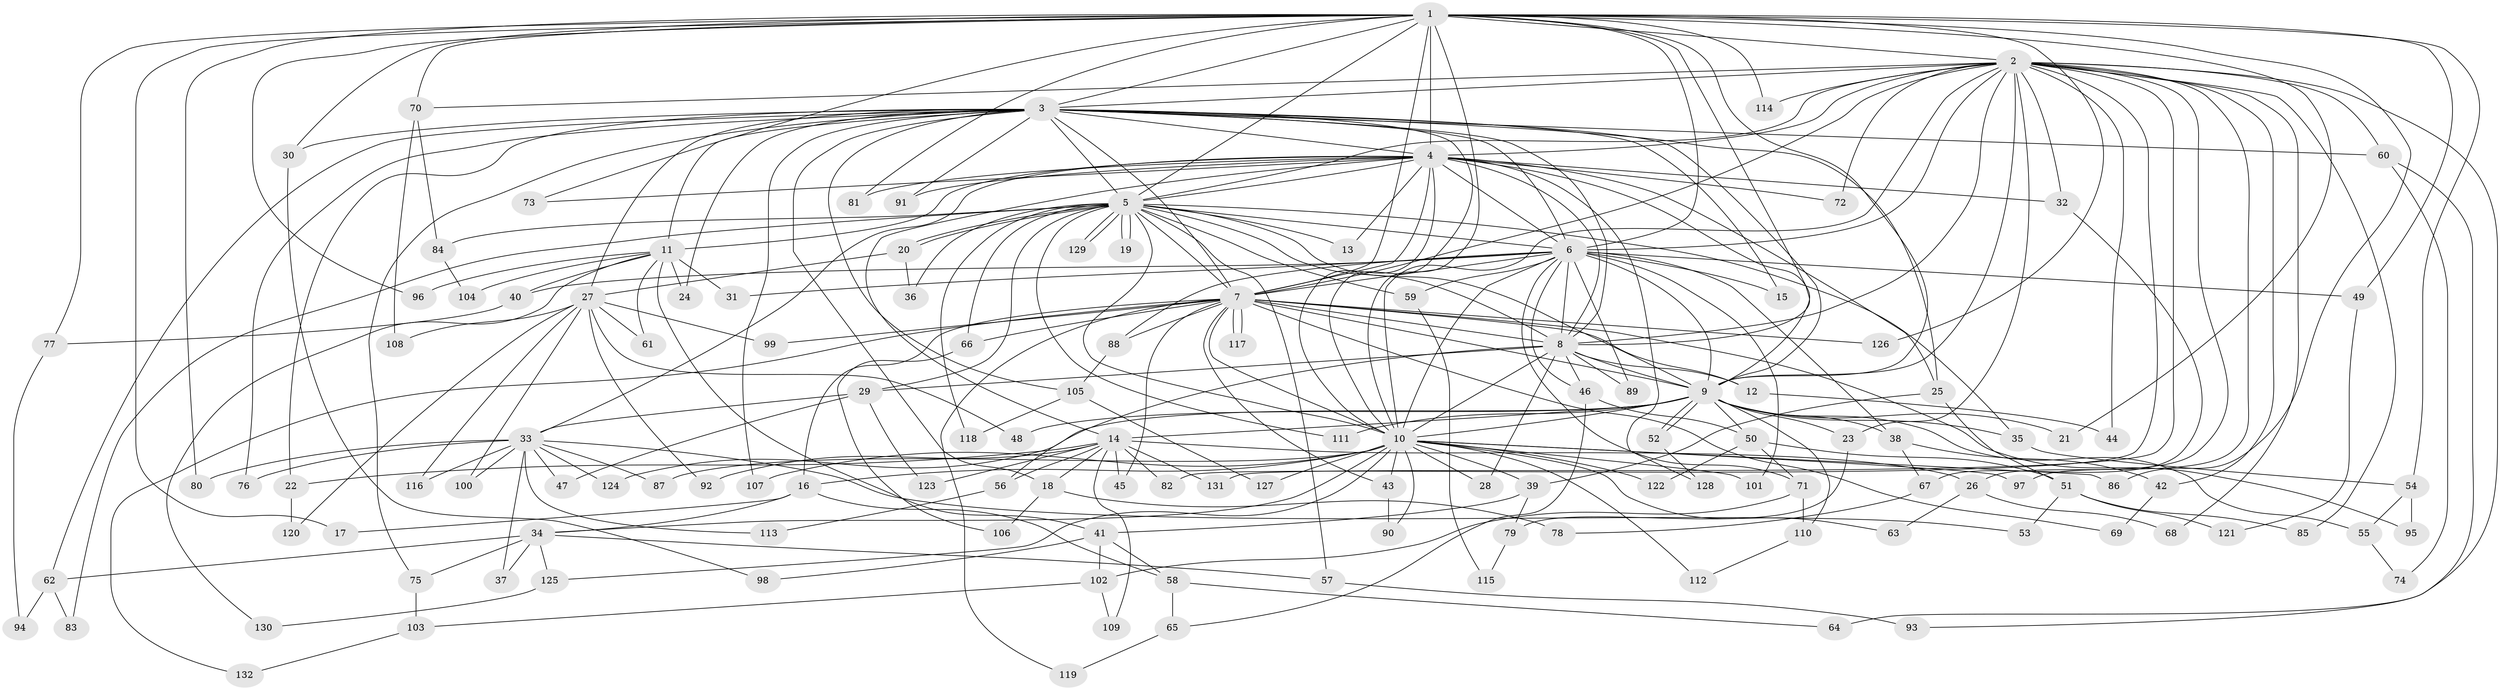 // coarse degree distribution, {23: 0.015151515151515152, 20: 0.015151515151515152, 21: 0.015151515151515152, 2: 0.5757575757575758, 1: 0.13636363636363635, 7: 0.030303030303030304, 4: 0.045454545454545456, 3: 0.07575757575757576, 5: 0.015151515151515152, 19: 0.015151515151515152, 16: 0.015151515151515152, 12: 0.015151515151515152, 18: 0.015151515151515152, 10: 0.015151515151515152}
// Generated by graph-tools (version 1.1) at 2025/47/03/04/25 21:47:46]
// undirected, 132 vertices, 289 edges
graph export_dot {
graph [start="1"]
  node [color=gray90,style=filled];
  1;
  2;
  3;
  4;
  5;
  6;
  7;
  8;
  9;
  10;
  11;
  12;
  13;
  14;
  15;
  16;
  17;
  18;
  19;
  20;
  21;
  22;
  23;
  24;
  25;
  26;
  27;
  28;
  29;
  30;
  31;
  32;
  33;
  34;
  35;
  36;
  37;
  38;
  39;
  40;
  41;
  42;
  43;
  44;
  45;
  46;
  47;
  48;
  49;
  50;
  51;
  52;
  53;
  54;
  55;
  56;
  57;
  58;
  59;
  60;
  61;
  62;
  63;
  64;
  65;
  66;
  67;
  68;
  69;
  70;
  71;
  72;
  73;
  74;
  75;
  76;
  77;
  78;
  79;
  80;
  81;
  82;
  83;
  84;
  85;
  86;
  87;
  88;
  89;
  90;
  91;
  92;
  93;
  94;
  95;
  96;
  97;
  98;
  99;
  100;
  101;
  102;
  103;
  104;
  105;
  106;
  107;
  108;
  109;
  110;
  111;
  112;
  113;
  114;
  115;
  116;
  117;
  118;
  119;
  120;
  121;
  122;
  123;
  124;
  125;
  126;
  127;
  128;
  129;
  130;
  131;
  132;
  1 -- 2;
  1 -- 3;
  1 -- 4;
  1 -- 5;
  1 -- 6;
  1 -- 7;
  1 -- 8;
  1 -- 9;
  1 -- 10;
  1 -- 17;
  1 -- 21;
  1 -- 30;
  1 -- 49;
  1 -- 54;
  1 -- 70;
  1 -- 73;
  1 -- 77;
  1 -- 80;
  1 -- 81;
  1 -- 86;
  1 -- 96;
  1 -- 114;
  1 -- 126;
  2 -- 3;
  2 -- 4;
  2 -- 5;
  2 -- 6;
  2 -- 7;
  2 -- 8;
  2 -- 9;
  2 -- 10;
  2 -- 23;
  2 -- 26;
  2 -- 32;
  2 -- 42;
  2 -- 44;
  2 -- 60;
  2 -- 64;
  2 -- 68;
  2 -- 70;
  2 -- 72;
  2 -- 82;
  2 -- 85;
  2 -- 97;
  2 -- 114;
  2 -- 131;
  3 -- 4;
  3 -- 5;
  3 -- 6;
  3 -- 7;
  3 -- 8;
  3 -- 9;
  3 -- 10;
  3 -- 11;
  3 -- 15;
  3 -- 18;
  3 -- 22;
  3 -- 24;
  3 -- 25;
  3 -- 27;
  3 -- 30;
  3 -- 60;
  3 -- 62;
  3 -- 75;
  3 -- 76;
  3 -- 91;
  3 -- 105;
  3 -- 107;
  4 -- 5;
  4 -- 6;
  4 -- 7;
  4 -- 8;
  4 -- 9;
  4 -- 10;
  4 -- 11;
  4 -- 13;
  4 -- 14;
  4 -- 25;
  4 -- 32;
  4 -- 33;
  4 -- 72;
  4 -- 73;
  4 -- 81;
  4 -- 91;
  4 -- 128;
  5 -- 6;
  5 -- 7;
  5 -- 8;
  5 -- 9;
  5 -- 10;
  5 -- 13;
  5 -- 19;
  5 -- 19;
  5 -- 20;
  5 -- 20;
  5 -- 29;
  5 -- 35;
  5 -- 36;
  5 -- 57;
  5 -- 59;
  5 -- 66;
  5 -- 83;
  5 -- 84;
  5 -- 111;
  5 -- 118;
  5 -- 129;
  5 -- 129;
  6 -- 7;
  6 -- 8;
  6 -- 9;
  6 -- 10;
  6 -- 15;
  6 -- 31;
  6 -- 38;
  6 -- 40;
  6 -- 46;
  6 -- 49;
  6 -- 59;
  6 -- 71;
  6 -- 88;
  6 -- 89;
  6 -- 101;
  7 -- 8;
  7 -- 9;
  7 -- 10;
  7 -- 12;
  7 -- 16;
  7 -- 43;
  7 -- 45;
  7 -- 66;
  7 -- 69;
  7 -- 88;
  7 -- 95;
  7 -- 99;
  7 -- 117;
  7 -- 117;
  7 -- 119;
  7 -- 126;
  7 -- 132;
  8 -- 9;
  8 -- 10;
  8 -- 12;
  8 -- 28;
  8 -- 29;
  8 -- 46;
  8 -- 56;
  8 -- 89;
  9 -- 10;
  9 -- 14;
  9 -- 21;
  9 -- 23;
  9 -- 35;
  9 -- 38;
  9 -- 48;
  9 -- 50;
  9 -- 52;
  9 -- 52;
  9 -- 55;
  9 -- 110;
  9 -- 111;
  9 -- 124;
  10 -- 16;
  10 -- 28;
  10 -- 34;
  10 -- 39;
  10 -- 43;
  10 -- 63;
  10 -- 86;
  10 -- 87;
  10 -- 90;
  10 -- 97;
  10 -- 101;
  10 -- 107;
  10 -- 112;
  10 -- 122;
  10 -- 125;
  10 -- 127;
  11 -- 24;
  11 -- 31;
  11 -- 40;
  11 -- 41;
  11 -- 61;
  11 -- 96;
  11 -- 104;
  11 -- 130;
  12 -- 44;
  14 -- 18;
  14 -- 22;
  14 -- 26;
  14 -- 45;
  14 -- 56;
  14 -- 82;
  14 -- 92;
  14 -- 109;
  14 -- 123;
  14 -- 131;
  16 -- 17;
  16 -- 34;
  16 -- 58;
  18 -- 78;
  18 -- 106;
  20 -- 27;
  20 -- 36;
  22 -- 120;
  23 -- 79;
  25 -- 39;
  25 -- 51;
  26 -- 63;
  26 -- 68;
  27 -- 48;
  27 -- 61;
  27 -- 92;
  27 -- 99;
  27 -- 100;
  27 -- 108;
  27 -- 116;
  27 -- 120;
  29 -- 33;
  29 -- 47;
  29 -- 123;
  30 -- 98;
  32 -- 67;
  33 -- 37;
  33 -- 47;
  33 -- 53;
  33 -- 76;
  33 -- 80;
  33 -- 87;
  33 -- 100;
  33 -- 113;
  33 -- 116;
  33 -- 124;
  34 -- 37;
  34 -- 57;
  34 -- 62;
  34 -- 75;
  34 -- 125;
  35 -- 54;
  38 -- 42;
  38 -- 67;
  39 -- 41;
  39 -- 79;
  40 -- 77;
  41 -- 58;
  41 -- 98;
  41 -- 102;
  42 -- 69;
  43 -- 90;
  46 -- 50;
  46 -- 65;
  49 -- 121;
  50 -- 51;
  50 -- 71;
  50 -- 122;
  51 -- 53;
  51 -- 85;
  51 -- 121;
  52 -- 128;
  54 -- 55;
  54 -- 95;
  55 -- 74;
  56 -- 113;
  57 -- 93;
  58 -- 64;
  58 -- 65;
  59 -- 115;
  60 -- 74;
  60 -- 93;
  62 -- 83;
  62 -- 94;
  65 -- 119;
  66 -- 106;
  67 -- 78;
  70 -- 84;
  70 -- 108;
  71 -- 102;
  71 -- 110;
  75 -- 103;
  77 -- 94;
  79 -- 115;
  84 -- 104;
  88 -- 105;
  102 -- 103;
  102 -- 109;
  103 -- 132;
  105 -- 118;
  105 -- 127;
  110 -- 112;
  125 -- 130;
}
